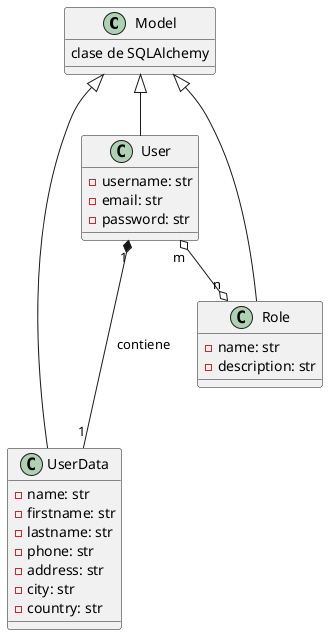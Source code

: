 @startuml Diagram de Clases
class Model {
 clase de SQLAlchemy
}

class User {
    - username: str
    - email: str
    - password: str
}

class UserData{
    - name: str
    - firstname: str
    - lastname: str
    - phone: str
    - address: str
    - city: str
    - country: str
}

class Role {
    - name: str
    - description: str
}
Model <|-- User
Model <|-- Role
Model <|-- UserData
User "1" *--- "1" UserData : contiene
User "m" o--o "n" Role
@enduml